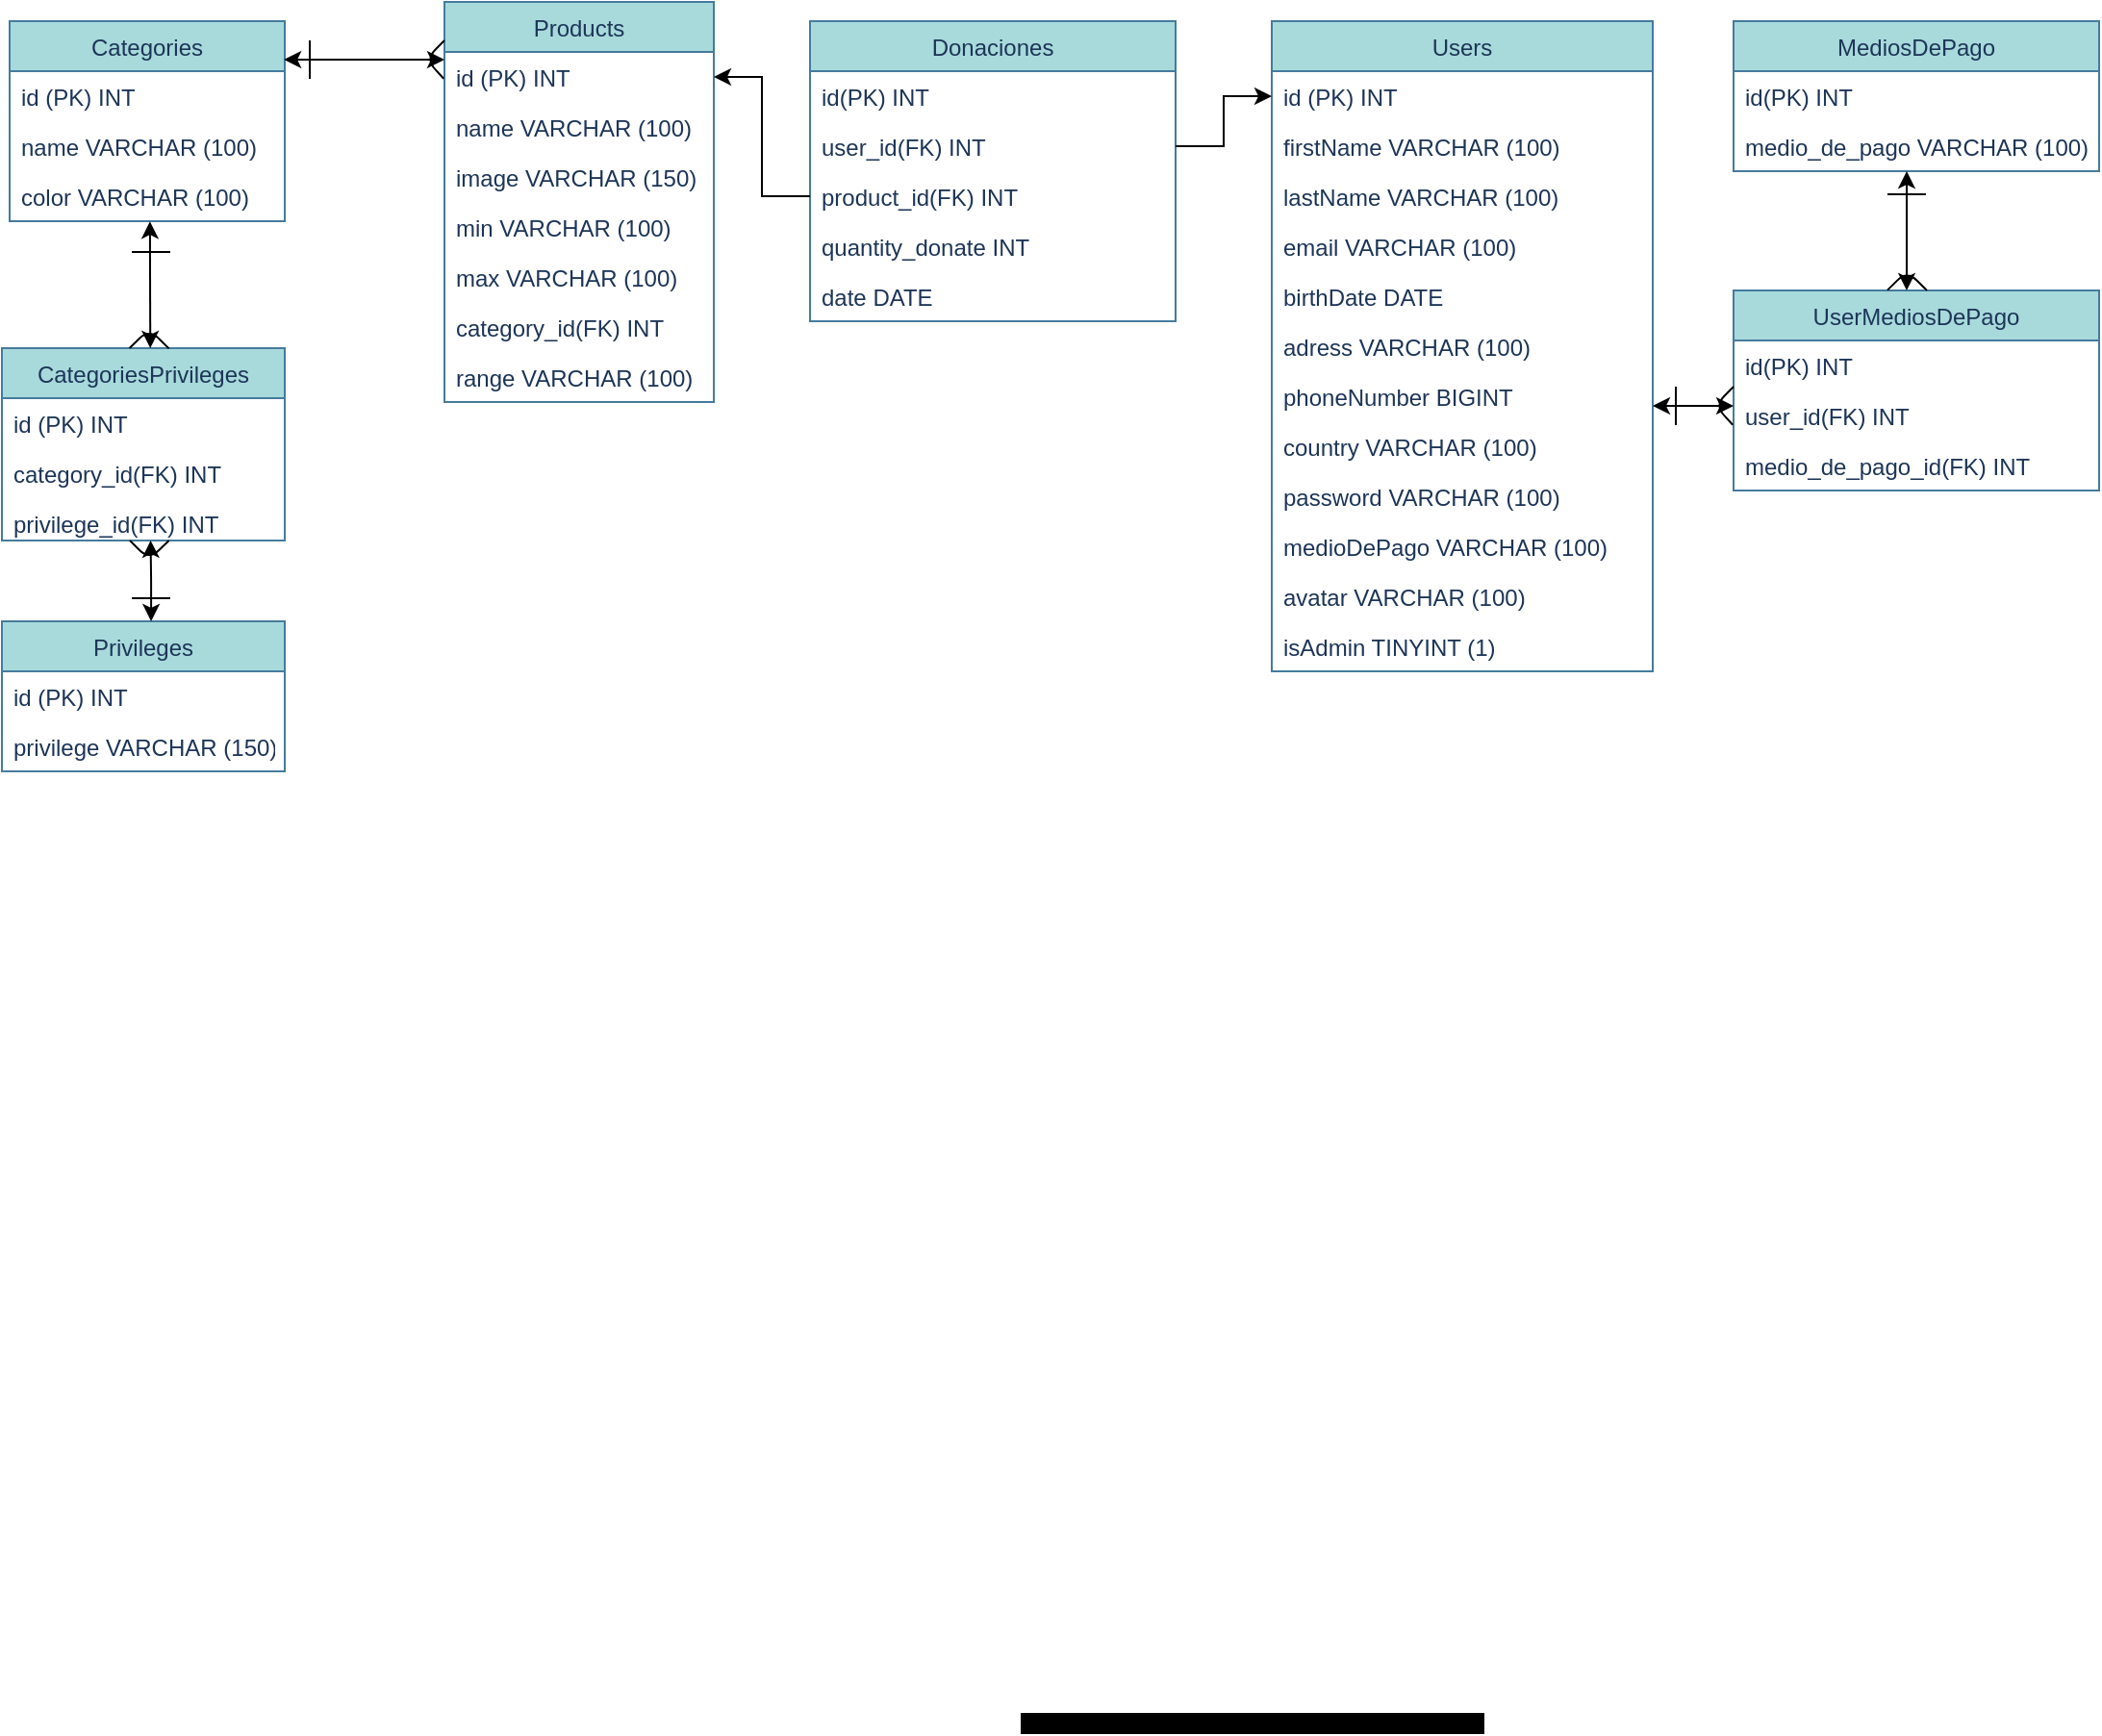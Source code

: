 <mxfile>
    <diagram id="dfMMm38E5qG-qeg2q2bQ" name="Page-1">
        <mxGraphModel dx="1908" dy="1436" grid="1" gridSize="10" guides="1" tooltips="1" connect="1" arrows="1" fold="1" page="1" pageScale="1" pageWidth="827" pageHeight="1169" background="#ffffff" math="0" shadow="0">
            <root>
                <mxCell id="0"/>
                <mxCell id="1" parent="0"/>
                <mxCell id="6" value="Products" style="swimlane;fontStyle=0;childLayout=stackLayout;horizontal=1;startSize=26;horizontalStack=0;resizeParent=1;resizeParentMax=0;resizeLast=0;collapsible=1;marginBottom=0;fillColor=#A8DADC;strokeColor=#457B9D;fontColor=#1D3557;" parent="1" vertex="1">
                    <mxGeometry x="-430" y="-1050" width="140" height="208" as="geometry"/>
                </mxCell>
                <mxCell id="7" value="id (PK) INT" style="text;strokeColor=none;fillColor=none;align=left;verticalAlign=top;spacingLeft=4;spacingRight=4;overflow=hidden;rotatable=0;points=[[0,0.5],[1,0.5]];portConstraint=eastwest;fontColor=#1D3557;" parent="6" vertex="1">
                    <mxGeometry y="26" width="140" height="26" as="geometry"/>
                </mxCell>
                <mxCell id="8" value="name VARCHAR (100)" style="text;strokeColor=none;fillColor=none;align=left;verticalAlign=top;spacingLeft=4;spacingRight=4;overflow=hidden;rotatable=0;points=[[0,0.5],[1,0.5]];portConstraint=eastwest;fontColor=#1D3557;" parent="6" vertex="1">
                    <mxGeometry y="52" width="140" height="26" as="geometry"/>
                </mxCell>
                <mxCell id="10" value="image VARCHAR (150)" style="text;strokeColor=none;fillColor=none;align=left;verticalAlign=top;spacingLeft=4;spacingRight=4;overflow=hidden;rotatable=0;points=[[0,0.5],[1,0.5]];portConstraint=eastwest;fontColor=#1D3557;" parent="6" vertex="1">
                    <mxGeometry y="78" width="140" height="26" as="geometry"/>
                </mxCell>
                <mxCell id="11" value="min VARCHAR (100)" style="text;strokeColor=none;fillColor=none;align=left;verticalAlign=top;spacingLeft=4;spacingRight=4;overflow=hidden;rotatable=0;points=[[0,0.5],[1,0.5]];portConstraint=eastwest;fontColor=#1D3557;" parent="6" vertex="1">
                    <mxGeometry y="104" width="140" height="26" as="geometry"/>
                </mxCell>
                <mxCell id="12" value="max VARCHAR (100)" style="text;strokeColor=none;fillColor=none;align=left;verticalAlign=top;spacingLeft=4;spacingRight=4;overflow=hidden;rotatable=0;points=[[0,0.5],[1,0.5]];portConstraint=eastwest;fontColor=#1D3557;" parent="6" vertex="1">
                    <mxGeometry y="130" width="140" height="26" as="geometry"/>
                </mxCell>
                <mxCell id="13" value="category_id(FK) INT" style="text;strokeColor=none;fillColor=none;align=left;verticalAlign=top;spacingLeft=4;spacingRight=4;overflow=hidden;rotatable=0;points=[[0,0.5],[1,0.5]];portConstraint=eastwest;fontColor=#1D3557;" parent="6" vertex="1">
                    <mxGeometry y="156" width="140" height="26" as="geometry"/>
                </mxCell>
                <mxCell id="14" value="range VARCHAR (100)" style="text;strokeColor=none;fillColor=none;align=left;verticalAlign=top;spacingLeft=4;spacingRight=4;overflow=hidden;rotatable=0;points=[[0,0.5],[1,0.5]];portConstraint=eastwest;fontColor=#1D3557;" parent="6" vertex="1">
                    <mxGeometry y="182" width="140" height="26" as="geometry"/>
                </mxCell>
                <mxCell id="15" value="Privileges" style="swimlane;fontStyle=0;childLayout=stackLayout;horizontal=1;startSize=26;horizontalStack=0;resizeParent=1;resizeParentMax=0;resizeLast=0;collapsible=1;marginBottom=0;fillColor=#A8DADC;strokeColor=#457B9D;fontColor=#1D3557;" parent="1" vertex="1">
                    <mxGeometry x="-660" y="-728" width="147" height="78" as="geometry"/>
                </mxCell>
                <mxCell id="16" value="id (PK) INT" style="text;strokeColor=none;fillColor=none;align=left;verticalAlign=top;spacingLeft=4;spacingRight=4;overflow=hidden;rotatable=0;points=[[0,0.5],[1,0.5]];portConstraint=eastwest;fontColor=#1D3557;" parent="15" vertex="1">
                    <mxGeometry y="26" width="147" height="26" as="geometry"/>
                </mxCell>
                <mxCell id="17" value="privilege VARCHAR (150)" style="text;strokeColor=none;fillColor=none;align=left;verticalAlign=top;spacingLeft=4;spacingRight=4;overflow=hidden;rotatable=0;points=[[0,0.5],[1,0.5]];portConstraint=eastwest;fontColor=#1D3557;" parent="15" vertex="1">
                    <mxGeometry y="52" width="147" height="26" as="geometry"/>
                </mxCell>
                <mxCell id="19" value="Categories" style="swimlane;fontStyle=0;childLayout=stackLayout;horizontal=1;startSize=26;horizontalStack=0;resizeParent=1;resizeParentMax=0;resizeLast=0;collapsible=1;marginBottom=0;fillColor=#A8DADC;strokeColor=#457B9D;fontColor=#1D3557;swimlaneFillColor=none;" parent="1" vertex="1">
                    <mxGeometry x="-656" y="-1040" width="143" height="104" as="geometry"/>
                </mxCell>
                <mxCell id="20" value="id (PK) INT" style="text;strokeColor=none;fillColor=none;align=left;verticalAlign=top;spacingLeft=4;spacingRight=4;overflow=hidden;rotatable=0;points=[[0,0.5],[1,0.5]];portConstraint=eastwest;fontColor=#1D3557;" parent="19" vertex="1">
                    <mxGeometry y="26" width="143" height="26" as="geometry"/>
                </mxCell>
                <mxCell id="21" value="name VARCHAR (100)" style="text;strokeColor=none;fillColor=none;align=left;verticalAlign=top;spacingLeft=4;spacingRight=4;overflow=hidden;rotatable=0;points=[[0,0.5],[1,0.5]];portConstraint=eastwest;fontColor=#1D3557;" parent="19" vertex="1">
                    <mxGeometry y="52" width="143" height="26" as="geometry"/>
                </mxCell>
                <mxCell id="22" value="color VARCHAR (100)" style="text;strokeColor=none;fillColor=none;align=left;verticalAlign=top;spacingLeft=4;spacingRight=4;overflow=hidden;rotatable=0;points=[[0,0.5],[1,0.5]];portConstraint=eastwest;fontColor=#1D3557;" parent="19" vertex="1">
                    <mxGeometry y="78" width="143" height="26" as="geometry"/>
                </mxCell>
                <mxCell id="53" value="Users" style="swimlane;fontStyle=0;childLayout=stackLayout;horizontal=1;startSize=26;horizontalStack=0;resizeParent=1;resizeParentMax=0;resizeLast=0;collapsible=1;marginBottom=0;fillColor=#A8DADC;strokeColor=#457B9D;fontColor=#1D3557;" parent="1" vertex="1">
                    <mxGeometry y="-1040" width="198" height="338" as="geometry"/>
                </mxCell>
                <mxCell id="54" value="id (PK) INT" style="text;strokeColor=none;fillColor=none;align=left;verticalAlign=top;spacingLeft=4;spacingRight=4;overflow=hidden;rotatable=0;points=[[0,0.5],[1,0.5]];portConstraint=eastwest;fontColor=#1D3557;" parent="53" vertex="1">
                    <mxGeometry y="26" width="198" height="26" as="geometry"/>
                </mxCell>
                <mxCell id="55" value="firstName VARCHAR (100)" style="text;strokeColor=none;fillColor=none;align=left;verticalAlign=top;spacingLeft=4;spacingRight=4;overflow=hidden;rotatable=0;points=[[0,0.5],[1,0.5]];portConstraint=eastwest;fontColor=#1D3557;" parent="53" vertex="1">
                    <mxGeometry y="52" width="198" height="26" as="geometry"/>
                </mxCell>
                <mxCell id="56" value="lastName VARCHAR (100)" style="text;strokeColor=none;fillColor=none;align=left;verticalAlign=top;spacingLeft=4;spacingRight=4;overflow=hidden;rotatable=0;points=[[0,0.5],[1,0.5]];portConstraint=eastwest;fontColor=#1D3557;" parent="53" vertex="1">
                    <mxGeometry y="78" width="198" height="26" as="geometry"/>
                </mxCell>
                <mxCell id="57" value="email VARCHAR (100)" style="text;strokeColor=none;fillColor=none;align=left;verticalAlign=top;spacingLeft=4;spacingRight=4;overflow=hidden;rotatable=0;points=[[0,0.5],[1,0.5]];portConstraint=eastwest;fontColor=#1D3557;" parent="53" vertex="1">
                    <mxGeometry y="104" width="198" height="26" as="geometry"/>
                </mxCell>
                <mxCell id="58" value="birthDate DATE" style="text;strokeColor=none;fillColor=none;align=left;verticalAlign=top;spacingLeft=4;spacingRight=4;overflow=hidden;rotatable=0;points=[[0,0.5],[1,0.5]];portConstraint=eastwest;fontColor=#1D3557;" parent="53" vertex="1">
                    <mxGeometry y="130" width="198" height="26" as="geometry"/>
                </mxCell>
                <mxCell id="59" value="adress VARCHAR (100)" style="text;strokeColor=none;fillColor=none;align=left;verticalAlign=top;spacingLeft=4;spacingRight=4;overflow=hidden;rotatable=0;points=[[0,0.5],[1,0.5]];portConstraint=eastwest;fontColor=#1D3557;" parent="53" vertex="1">
                    <mxGeometry y="156" width="198" height="26" as="geometry"/>
                </mxCell>
                <mxCell id="60" value="phoneNumber BIGINT" style="text;strokeColor=none;fillColor=none;align=left;verticalAlign=top;spacingLeft=4;spacingRight=4;overflow=hidden;rotatable=0;points=[[0,0.5],[1,0.5]];portConstraint=eastwest;fontColor=#1D3557;" parent="53" vertex="1">
                    <mxGeometry y="182" width="198" height="26" as="geometry"/>
                </mxCell>
                <mxCell id="61" value="country VARCHAR (100)" style="text;strokeColor=none;fillColor=none;align=left;verticalAlign=top;spacingLeft=4;spacingRight=4;overflow=hidden;rotatable=0;points=[[0,0.5],[1,0.5]];portConstraint=eastwest;fontColor=#1D3557;" parent="53" vertex="1">
                    <mxGeometry y="208" width="198" height="26" as="geometry"/>
                </mxCell>
                <mxCell id="62" value="password VARCHAR (100)" style="text;strokeColor=none;fillColor=none;align=left;verticalAlign=top;spacingLeft=4;spacingRight=4;overflow=hidden;rotatable=0;points=[[0,0.5],[1,0.5]];portConstraint=eastwest;fontColor=#1D3557;" parent="53" vertex="1">
                    <mxGeometry y="234" width="198" height="26" as="geometry"/>
                </mxCell>
                <mxCell id="75" value="medioDePago VARCHAR (100)" style="text;strokeColor=none;fillColor=none;align=left;verticalAlign=top;spacingLeft=4;spacingRight=4;overflow=hidden;rotatable=0;points=[[0,0.5],[1,0.5]];portConstraint=eastwest;fontColor=#1D3557;" parent="53" vertex="1">
                    <mxGeometry y="260" width="198" height="26" as="geometry"/>
                </mxCell>
                <mxCell id="76" value="avatar VARCHAR (100)" style="text;strokeColor=none;fillColor=none;align=left;verticalAlign=top;spacingLeft=4;spacingRight=4;overflow=hidden;rotatable=0;points=[[0,0.5],[1,0.5]];portConstraint=eastwest;fontColor=#1D3557;" parent="53" vertex="1">
                    <mxGeometry y="286" width="198" height="26" as="geometry"/>
                </mxCell>
                <mxCell id="773" value="isAdmin TINYINT (1)" style="text;strokeColor=none;fillColor=none;align=left;verticalAlign=top;spacingLeft=4;spacingRight=4;overflow=hidden;rotatable=0;points=[[0,0.5],[1,0.5]];portConstraint=eastwest;fontColor=#1D3557;" parent="53" vertex="1">
                    <mxGeometry y="312" width="198" height="26" as="geometry"/>
                </mxCell>
                <mxCell id="84" value="Donaciones" style="swimlane;fontStyle=0;childLayout=stackLayout;horizontal=1;startSize=26;horizontalStack=0;resizeParent=1;resizeParentMax=0;resizeLast=0;collapsible=1;marginBottom=0;fillColor=#A8DADC;strokeColor=#457B9D;fontColor=#1D3557;" parent="1" vertex="1">
                    <mxGeometry x="-240" y="-1040" width="190" height="156" as="geometry"/>
                </mxCell>
                <mxCell id="85" value="id(PK) INT" style="text;strokeColor=none;fillColor=none;align=left;verticalAlign=top;spacingLeft=4;spacingRight=4;overflow=hidden;rotatable=0;points=[[0,0.5],[1,0.5]];portConstraint=eastwest;fontColor=#1D3557;" parent="84" vertex="1">
                    <mxGeometry y="26" width="190" height="26" as="geometry"/>
                </mxCell>
                <mxCell id="86" value="user_id(FK) INT" style="text;strokeColor=none;fillColor=none;align=left;verticalAlign=top;spacingLeft=4;spacingRight=4;overflow=hidden;rotatable=0;points=[[0,0.5],[1,0.5]];portConstraint=eastwest;fontColor=#1D3557;" parent="84" vertex="1">
                    <mxGeometry y="52" width="190" height="26" as="geometry"/>
                </mxCell>
                <mxCell id="762" value="product_id(FK) INT" style="text;strokeColor=none;fillColor=none;align=left;verticalAlign=top;spacingLeft=4;spacingRight=4;overflow=hidden;rotatable=0;points=[[0,0.5],[1,0.5]];portConstraint=eastwest;fontColor=#1D3557;" parent="84" vertex="1">
                    <mxGeometry y="78" width="190" height="26" as="geometry"/>
                </mxCell>
                <mxCell id="763" value="quantity_donate INT" style="text;strokeColor=none;fillColor=none;align=left;verticalAlign=top;spacingLeft=4;spacingRight=4;overflow=hidden;rotatable=0;points=[[0,0.5],[1,0.5]];portConstraint=eastwest;fontColor=#1D3557;" parent="84" vertex="1">
                    <mxGeometry y="104" width="190" height="26" as="geometry"/>
                </mxCell>
                <mxCell id="764" value="date DATE" style="text;strokeColor=none;fillColor=none;align=left;verticalAlign=top;spacingLeft=4;spacingRight=4;overflow=hidden;rotatable=0;points=[[0,0.5],[1,0.5]];portConstraint=eastwest;fontColor=#1D3557;" parent="84" vertex="1">
                    <mxGeometry y="130" width="190" height="26" as="geometry"/>
                </mxCell>
                <mxCell id="94" value="" style="endArrow=none;html=1;fontColor=#FFFFFF;strokeColor=#000000;" parent="1" edge="1">
                    <mxGeometry width="50" height="50" relative="1" as="geometry">
                        <mxPoint x="-592.5" y="-740" as="sourcePoint"/>
                        <mxPoint x="-572.5" y="-740" as="targetPoint"/>
                    </mxGeometry>
                </mxCell>
                <mxCell id="103" value="CategoriesPrivileges" style="swimlane;fontStyle=0;childLayout=stackLayout;horizontal=1;startSize=26;horizontalStack=0;resizeParent=1;resizeParentMax=0;resizeLast=0;collapsible=1;marginBottom=0;fillColor=#A8DADC;strokeColor=#457B9D;fontColor=#1D3557;" parent="1" vertex="1">
                    <mxGeometry x="-660" y="-870" width="147" height="100" as="geometry"/>
                </mxCell>
                <mxCell id="104" value="id (PK) INT" style="text;strokeColor=none;fillColor=none;align=left;verticalAlign=top;spacingLeft=4;spacingRight=4;overflow=hidden;rotatable=0;points=[[0,0.5],[1,0.5]];portConstraint=eastwest;fontColor=#1D3557;" parent="103" vertex="1">
                    <mxGeometry y="26" width="147" height="26" as="geometry"/>
                </mxCell>
                <mxCell id="105" value="category_id(FK) INT" style="text;strokeColor=none;fillColor=none;align=left;verticalAlign=top;spacingLeft=4;spacingRight=4;overflow=hidden;rotatable=0;points=[[0,0.5],[1,0.5]];portConstraint=eastwest;fontColor=#1D3557;" parent="103" vertex="1">
                    <mxGeometry y="52" width="147" height="26" as="geometry"/>
                </mxCell>
                <mxCell id="106" value="privilege_id(FK) INT" style="text;strokeColor=none;fillColor=none;align=left;verticalAlign=top;spacingLeft=4;spacingRight=4;overflow=hidden;rotatable=0;points=[[0,0.5],[1,0.5]];portConstraint=eastwest;fontColor=#1D3557;" parent="103" vertex="1">
                    <mxGeometry y="78" width="147" height="22" as="geometry"/>
                </mxCell>
                <mxCell id="109" value="" style="endArrow=none;html=1;fontColor=#FFFFFF;strokeColor=#000000;" parent="1" edge="1">
                    <mxGeometry width="50" height="50" relative="1" as="geometry">
                        <mxPoint x="-592.5" y="-920" as="sourcePoint"/>
                        <mxPoint x="-572.5" y="-920" as="targetPoint"/>
                    </mxGeometry>
                </mxCell>
                <mxCell id="112" value="" style="endArrow=none;html=1;fontColor=#FFFFFF;strokeColor=#000000;" parent="1" edge="1">
                    <mxGeometry width="50" height="50" relative="1" as="geometry">
                        <mxPoint x="-500" y="-1010" as="sourcePoint"/>
                        <mxPoint x="-500" y="-1030" as="targetPoint"/>
                    </mxGeometry>
                </mxCell>
                <mxCell id="120" value="" style="endArrow=none;html=1;fontColor=#FFFFFF;entryX=0.577;entryY=0.999;entryDx=0;entryDy=0;entryPerimeter=0;strokeColor=#000000;" parent="1" edge="1">
                    <mxGeometry width="50" height="50" relative="1" as="geometry">
                        <mxPoint x="-593.5" y="-770" as="sourcePoint"/>
                        <mxPoint x="-573.181" y="-770.022" as="targetPoint"/>
                        <Array as="points">
                            <mxPoint x="-583.5" y="-760"/>
                        </Array>
                    </mxGeometry>
                </mxCell>
                <mxCell id="573" value="" style="shape=table;startSize=0;container=1;collapsible=0;childLayout=tableLayout;" parent="1" vertex="1">
                    <mxGeometry x="-130" y="-160" width="240" height="10" as="geometry"/>
                </mxCell>
                <mxCell id="574" value="" style="shape=partialRectangle;collapsible=0;dropTarget=0;pointerEvents=0;fillColor=none;top=0;left=0;bottom=0;right=0;points=[[0,0.5],[1,0.5]];portConstraint=eastwest;" parent="573" vertex="1">
                    <mxGeometry width="240" height="1" as="geometry"/>
                </mxCell>
                <mxCell id="575" value="" style="shape=partialRectangle;html=1;whiteSpace=wrap;connectable=0;overflow=hidden;fillColor=none;top=0;left=0;bottom=0;right=0;" parent="574" vertex="1">
                    <mxGeometry width="19" height="1" as="geometry"/>
                </mxCell>
                <mxCell id="576" value="" style="shape=partialRectangle;html=1;whiteSpace=wrap;connectable=0;overflow=hidden;fillColor=none;top=0;left=0;bottom=0;right=0;" parent="574" vertex="1">
                    <mxGeometry x="19" width="19" height="1" as="geometry"/>
                </mxCell>
                <mxCell id="577" value="" style="shape=partialRectangle;html=1;whiteSpace=wrap;connectable=0;overflow=hidden;fillColor=none;top=0;left=0;bottom=0;right=0;" parent="574" vertex="1">
                    <mxGeometry x="38" width="24" height="1" as="geometry"/>
                </mxCell>
                <mxCell id="578" value="" style="shape=partialRectangle;html=1;whiteSpace=wrap;connectable=0;overflow=hidden;fillColor=none;top=0;left=0;bottom=0;right=0;" parent="574" vertex="1">
                    <mxGeometry x="62" width="20" height="1" as="geometry"/>
                </mxCell>
                <mxCell id="579" value="" style="shape=partialRectangle;html=1;whiteSpace=wrap;connectable=0;overflow=hidden;fillColor=none;top=0;left=0;bottom=0;right=0;" parent="574" vertex="1">
                    <mxGeometry x="82" width="19" height="1" as="geometry"/>
                </mxCell>
                <mxCell id="580" value="" style="shape=partialRectangle;html=1;whiteSpace=wrap;connectable=0;overflow=hidden;fillColor=none;top=0;left=0;bottom=0;right=0;" parent="574" vertex="1">
                    <mxGeometry x="101" width="19" height="1" as="geometry"/>
                </mxCell>
                <mxCell id="581" value="" style="shape=partialRectangle;html=1;whiteSpace=wrap;connectable=0;overflow=hidden;fillColor=none;top=0;left=0;bottom=0;right=0;" parent="574" vertex="1">
                    <mxGeometry x="120" width="19" height="1" as="geometry"/>
                </mxCell>
                <mxCell id="582" value="" style="shape=partialRectangle;html=1;whiteSpace=wrap;connectable=0;overflow=hidden;fillColor=none;top=0;left=0;bottom=0;right=0;" parent="574" vertex="1">
                    <mxGeometry x="139" width="19" height="1" as="geometry"/>
                </mxCell>
                <mxCell id="583" value="" style="shape=partialRectangle;html=1;whiteSpace=wrap;connectable=0;overflow=hidden;fillColor=none;top=0;left=0;bottom=0;right=0;" parent="574" vertex="1">
                    <mxGeometry x="158" width="20" height="1" as="geometry"/>
                </mxCell>
                <mxCell id="584" value="" style="shape=partialRectangle;html=1;whiteSpace=wrap;connectable=0;overflow=hidden;fillColor=none;top=0;left=0;bottom=0;right=0;" parent="574" vertex="1">
                    <mxGeometry x="178" width="19" height="1" as="geometry"/>
                </mxCell>
                <mxCell id="585" value="" style="shape=partialRectangle;html=1;whiteSpace=wrap;connectable=0;overflow=hidden;fillColor=none;top=0;left=0;bottom=0;right=0;" parent="574" vertex="1">
                    <mxGeometry x="197" width="24" height="1" as="geometry"/>
                </mxCell>
                <mxCell id="586" value="" style="shape=partialRectangle;html=1;whiteSpace=wrap;connectable=0;overflow=hidden;fillColor=none;top=0;left=0;bottom=0;right=0;" parent="574" vertex="1">
                    <mxGeometry x="221" width="19" height="1" as="geometry"/>
                </mxCell>
                <mxCell id="587" value="" style="shape=partialRectangle;collapsible=0;dropTarget=0;pointerEvents=0;fillColor=none;top=0;left=0;bottom=0;right=0;points=[[0,0.5],[1,0.5]];portConstraint=eastwest;" parent="573" vertex="1">
                    <mxGeometry y="1" width="240" height="1" as="geometry"/>
                </mxCell>
                <mxCell id="588" value="" style="shape=partialRectangle;html=1;whiteSpace=wrap;connectable=0;overflow=hidden;fillColor=none;top=0;left=0;bottom=0;right=0;" parent="587" vertex="1">
                    <mxGeometry width="19" height="1" as="geometry"/>
                </mxCell>
                <mxCell id="589" value="" style="shape=partialRectangle;html=1;whiteSpace=wrap;connectable=0;overflow=hidden;fillColor=none;top=0;left=0;bottom=0;right=0;" parent="587" vertex="1">
                    <mxGeometry x="19" width="19" height="1" as="geometry"/>
                </mxCell>
                <mxCell id="590" value="" style="shape=partialRectangle;html=1;whiteSpace=wrap;connectable=0;overflow=hidden;fillColor=none;top=0;left=0;bottom=0;right=0;" parent="587" vertex="1">
                    <mxGeometry x="38" width="24" height="1" as="geometry"/>
                </mxCell>
                <mxCell id="591" value="" style="shape=partialRectangle;html=1;whiteSpace=wrap;connectable=0;overflow=hidden;fillColor=none;top=0;left=0;bottom=0;right=0;" parent="587" vertex="1">
                    <mxGeometry x="62" width="20" height="1" as="geometry"/>
                </mxCell>
                <mxCell id="592" value="" style="shape=partialRectangle;html=1;whiteSpace=wrap;connectable=0;overflow=hidden;fillColor=none;top=0;left=0;bottom=0;right=0;" parent="587" vertex="1">
                    <mxGeometry x="82" width="19" height="1" as="geometry"/>
                </mxCell>
                <mxCell id="593" value="" style="shape=partialRectangle;html=1;whiteSpace=wrap;connectable=0;overflow=hidden;fillColor=none;top=0;left=0;bottom=0;right=0;" parent="587" vertex="1">
                    <mxGeometry x="101" width="19" height="1" as="geometry"/>
                </mxCell>
                <mxCell id="594" value="" style="shape=partialRectangle;html=1;whiteSpace=wrap;connectable=0;overflow=hidden;fillColor=none;top=0;left=0;bottom=0;right=0;" parent="587" vertex="1">
                    <mxGeometry x="120" width="19" height="1" as="geometry"/>
                </mxCell>
                <mxCell id="595" value="" style="shape=partialRectangle;html=1;whiteSpace=wrap;connectable=0;overflow=hidden;fillColor=none;top=0;left=0;bottom=0;right=0;" parent="587" vertex="1">
                    <mxGeometry x="139" width="19" height="1" as="geometry"/>
                </mxCell>
                <mxCell id="596" value="" style="shape=partialRectangle;html=1;whiteSpace=wrap;connectable=0;overflow=hidden;fillColor=none;top=0;left=0;bottom=0;right=0;" parent="587" vertex="1">
                    <mxGeometry x="158" width="20" height="1" as="geometry"/>
                </mxCell>
                <mxCell id="597" value="" style="shape=partialRectangle;html=1;whiteSpace=wrap;connectable=0;overflow=hidden;fillColor=none;top=0;left=0;bottom=0;right=0;" parent="587" vertex="1">
                    <mxGeometry x="178" width="19" height="1" as="geometry"/>
                </mxCell>
                <mxCell id="598" value="" style="shape=partialRectangle;html=1;whiteSpace=wrap;connectable=0;overflow=hidden;fillColor=none;top=0;left=0;bottom=0;right=0;" parent="587" vertex="1">
                    <mxGeometry x="197" width="24" height="1" as="geometry"/>
                </mxCell>
                <mxCell id="599" value="" style="shape=partialRectangle;html=1;whiteSpace=wrap;connectable=0;overflow=hidden;fillColor=none;top=0;left=0;bottom=0;right=0;" parent="587" vertex="1">
                    <mxGeometry x="221" width="19" height="1" as="geometry"/>
                </mxCell>
                <mxCell id="600" value="" style="shape=partialRectangle;collapsible=0;dropTarget=0;pointerEvents=0;fillColor=none;top=0;left=0;bottom=0;right=0;points=[[0,0.5],[1,0.5]];portConstraint=eastwest;" parent="573" vertex="1">
                    <mxGeometry y="2" width="240" height="1" as="geometry"/>
                </mxCell>
                <mxCell id="601" value="" style="shape=partialRectangle;html=1;whiteSpace=wrap;connectable=0;overflow=hidden;fillColor=none;top=0;left=0;bottom=0;right=0;" parent="600" vertex="1">
                    <mxGeometry width="19" height="1" as="geometry"/>
                </mxCell>
                <mxCell id="602" value="" style="shape=partialRectangle;html=1;whiteSpace=wrap;connectable=0;overflow=hidden;fillColor=none;top=0;left=0;bottom=0;right=0;" parent="600" vertex="1">
                    <mxGeometry x="19" width="19" height="1" as="geometry"/>
                </mxCell>
                <mxCell id="603" value="" style="shape=partialRectangle;html=1;whiteSpace=wrap;connectable=0;overflow=hidden;fillColor=none;top=0;left=0;bottom=0;right=0;" parent="600" vertex="1">
                    <mxGeometry x="38" width="24" height="1" as="geometry"/>
                </mxCell>
                <mxCell id="604" value="" style="shape=partialRectangle;html=1;whiteSpace=wrap;connectable=0;overflow=hidden;fillColor=none;top=0;left=0;bottom=0;right=0;" parent="600" vertex="1">
                    <mxGeometry x="62" width="20" height="1" as="geometry"/>
                </mxCell>
                <mxCell id="605" value="" style="shape=partialRectangle;html=1;whiteSpace=wrap;connectable=0;overflow=hidden;fillColor=none;top=0;left=0;bottom=0;right=0;" parent="600" vertex="1">
                    <mxGeometry x="82" width="19" height="1" as="geometry"/>
                </mxCell>
                <mxCell id="606" value="" style="shape=partialRectangle;html=1;whiteSpace=wrap;connectable=0;overflow=hidden;fillColor=none;top=0;left=0;bottom=0;right=0;" parent="600" vertex="1">
                    <mxGeometry x="101" width="19" height="1" as="geometry"/>
                </mxCell>
                <mxCell id="607" value="" style="shape=partialRectangle;html=1;whiteSpace=wrap;connectable=0;overflow=hidden;fillColor=none;top=0;left=0;bottom=0;right=0;" parent="600" vertex="1">
                    <mxGeometry x="120" width="19" height="1" as="geometry"/>
                </mxCell>
                <mxCell id="608" value="" style="shape=partialRectangle;html=1;whiteSpace=wrap;connectable=0;overflow=hidden;fillColor=none;top=0;left=0;bottom=0;right=0;" parent="600" vertex="1">
                    <mxGeometry x="139" width="19" height="1" as="geometry"/>
                </mxCell>
                <mxCell id="609" value="" style="shape=partialRectangle;html=1;whiteSpace=wrap;connectable=0;overflow=hidden;fillColor=none;top=0;left=0;bottom=0;right=0;" parent="600" vertex="1">
                    <mxGeometry x="158" width="20" height="1" as="geometry"/>
                </mxCell>
                <mxCell id="610" value="" style="shape=partialRectangle;html=1;whiteSpace=wrap;connectable=0;overflow=hidden;fillColor=none;top=0;left=0;bottom=0;right=0;" parent="600" vertex="1">
                    <mxGeometry x="178" width="19" height="1" as="geometry"/>
                </mxCell>
                <mxCell id="611" value="" style="shape=partialRectangle;html=1;whiteSpace=wrap;connectable=0;overflow=hidden;fillColor=none;top=0;left=0;bottom=0;right=0;" parent="600" vertex="1">
                    <mxGeometry x="197" width="24" height="1" as="geometry"/>
                </mxCell>
                <mxCell id="612" value="" style="shape=partialRectangle;html=1;whiteSpace=wrap;connectable=0;overflow=hidden;fillColor=none;top=0;left=0;bottom=0;right=0;" parent="600" vertex="1">
                    <mxGeometry x="221" width="19" height="1" as="geometry"/>
                </mxCell>
                <mxCell id="613" value="" style="shape=partialRectangle;collapsible=0;dropTarget=0;pointerEvents=0;fillColor=none;top=0;left=0;bottom=0;right=0;points=[[0,0.5],[1,0.5]];portConstraint=eastwest;" parent="573" vertex="1">
                    <mxGeometry y="3" width="240" as="geometry"/>
                </mxCell>
                <mxCell id="614" value="" style="shape=partialRectangle;html=1;whiteSpace=wrap;connectable=0;overflow=hidden;fillColor=none;top=0;left=0;bottom=0;right=0;" parent="613" vertex="1">
                    <mxGeometry width="19" as="geometry"/>
                </mxCell>
                <mxCell id="615" value="" style="shape=partialRectangle;html=1;whiteSpace=wrap;connectable=0;overflow=hidden;fillColor=none;top=0;left=0;bottom=0;right=0;" parent="613" vertex="1">
                    <mxGeometry x="19" width="19" as="geometry"/>
                </mxCell>
                <mxCell id="616" value="" style="shape=partialRectangle;html=1;whiteSpace=wrap;connectable=0;overflow=hidden;fillColor=none;top=0;left=0;bottom=0;right=0;" parent="613" vertex="1">
                    <mxGeometry x="38" width="24" as="geometry"/>
                </mxCell>
                <mxCell id="617" value="" style="shape=partialRectangle;html=1;whiteSpace=wrap;connectable=0;overflow=hidden;fillColor=none;top=0;left=0;bottom=0;right=0;" parent="613" vertex="1">
                    <mxGeometry x="62" width="20" as="geometry"/>
                </mxCell>
                <mxCell id="618" value="" style="shape=partialRectangle;html=1;whiteSpace=wrap;connectable=0;overflow=hidden;fillColor=none;top=0;left=0;bottom=0;right=0;" parent="613" vertex="1">
                    <mxGeometry x="82" width="19" as="geometry"/>
                </mxCell>
                <mxCell id="619" value="" style="shape=partialRectangle;html=1;whiteSpace=wrap;connectable=0;overflow=hidden;fillColor=none;top=0;left=0;bottom=0;right=0;" parent="613" vertex="1">
                    <mxGeometry x="101" width="19" as="geometry"/>
                </mxCell>
                <mxCell id="620" value="" style="shape=partialRectangle;html=1;whiteSpace=wrap;connectable=0;overflow=hidden;fillColor=none;top=0;left=0;bottom=0;right=0;" parent="613" vertex="1">
                    <mxGeometry x="120" width="19" as="geometry"/>
                </mxCell>
                <mxCell id="621" value="" style="shape=partialRectangle;html=1;whiteSpace=wrap;connectable=0;overflow=hidden;fillColor=none;top=0;left=0;bottom=0;right=0;" parent="613" vertex="1">
                    <mxGeometry x="139" width="19" as="geometry"/>
                </mxCell>
                <mxCell id="622" value="" style="shape=partialRectangle;html=1;whiteSpace=wrap;connectable=0;overflow=hidden;fillColor=none;top=0;left=0;bottom=0;right=0;" parent="613" vertex="1">
                    <mxGeometry x="158" width="20" as="geometry"/>
                </mxCell>
                <mxCell id="623" value="" style="shape=partialRectangle;html=1;whiteSpace=wrap;connectable=0;overflow=hidden;fillColor=none;top=0;left=0;bottom=0;right=0;" parent="613" vertex="1">
                    <mxGeometry x="178" width="19" as="geometry"/>
                </mxCell>
                <mxCell id="624" value="" style="shape=partialRectangle;html=1;whiteSpace=wrap;connectable=0;overflow=hidden;fillColor=none;top=0;left=0;bottom=0;right=0;" parent="613" vertex="1">
                    <mxGeometry x="197" width="24" as="geometry"/>
                </mxCell>
                <mxCell id="625" value="" style="shape=partialRectangle;html=1;whiteSpace=wrap;connectable=0;overflow=hidden;fillColor=none;top=0;left=0;bottom=0;right=0;" parent="613" vertex="1">
                    <mxGeometry x="221" width="19" as="geometry"/>
                </mxCell>
                <mxCell id="626" value="" style="shape=partialRectangle;collapsible=0;dropTarget=0;pointerEvents=0;fillColor=none;top=0;left=0;bottom=0;right=0;points=[[0,0.5],[1,0.5]];portConstraint=eastwest;" parent="573" vertex="1">
                    <mxGeometry y="3" width="240" height="1" as="geometry"/>
                </mxCell>
                <mxCell id="627" value="" style="shape=partialRectangle;html=1;whiteSpace=wrap;connectable=0;overflow=hidden;fillColor=none;top=0;left=0;bottom=0;right=0;" parent="626" vertex="1">
                    <mxGeometry width="19" height="1" as="geometry"/>
                </mxCell>
                <mxCell id="628" value="" style="shape=partialRectangle;html=1;whiteSpace=wrap;connectable=0;overflow=hidden;fillColor=none;top=0;left=0;bottom=0;right=0;" parent="626" vertex="1">
                    <mxGeometry x="19" width="19" height="1" as="geometry"/>
                </mxCell>
                <mxCell id="629" value="" style="shape=partialRectangle;html=1;whiteSpace=wrap;connectable=0;overflow=hidden;fillColor=none;top=0;left=0;bottom=0;right=0;" parent="626" vertex="1">
                    <mxGeometry x="38" width="24" height="1" as="geometry"/>
                </mxCell>
                <mxCell id="630" value="" style="shape=partialRectangle;html=1;whiteSpace=wrap;connectable=0;overflow=hidden;fillColor=none;top=0;left=0;bottom=0;right=0;" parent="626" vertex="1">
                    <mxGeometry x="62" width="20" height="1" as="geometry"/>
                </mxCell>
                <mxCell id="631" value="" style="shape=partialRectangle;html=1;whiteSpace=wrap;connectable=0;overflow=hidden;fillColor=none;top=0;left=0;bottom=0;right=0;" parent="626" vertex="1">
                    <mxGeometry x="82" width="19" height="1" as="geometry"/>
                </mxCell>
                <mxCell id="632" value="" style="shape=partialRectangle;html=1;whiteSpace=wrap;connectable=0;overflow=hidden;fillColor=none;top=0;left=0;bottom=0;right=0;" parent="626" vertex="1">
                    <mxGeometry x="101" width="19" height="1" as="geometry"/>
                </mxCell>
                <mxCell id="633" value="" style="shape=partialRectangle;html=1;whiteSpace=wrap;connectable=0;overflow=hidden;fillColor=none;top=0;left=0;bottom=0;right=0;" parent="626" vertex="1">
                    <mxGeometry x="120" width="19" height="1" as="geometry"/>
                </mxCell>
                <mxCell id="634" value="" style="shape=partialRectangle;html=1;whiteSpace=wrap;connectable=0;overflow=hidden;fillColor=none;top=0;left=0;bottom=0;right=0;" parent="626" vertex="1">
                    <mxGeometry x="139" width="19" height="1" as="geometry"/>
                </mxCell>
                <mxCell id="635" value="" style="shape=partialRectangle;html=1;whiteSpace=wrap;connectable=0;overflow=hidden;fillColor=none;top=0;left=0;bottom=0;right=0;" parent="626" vertex="1">
                    <mxGeometry x="158" width="20" height="1" as="geometry"/>
                </mxCell>
                <mxCell id="636" value="" style="shape=partialRectangle;html=1;whiteSpace=wrap;connectable=0;overflow=hidden;fillColor=none;top=0;left=0;bottom=0;right=0;" parent="626" vertex="1">
                    <mxGeometry x="178" width="19" height="1" as="geometry"/>
                </mxCell>
                <mxCell id="637" value="" style="shape=partialRectangle;html=1;whiteSpace=wrap;connectable=0;overflow=hidden;fillColor=none;top=0;left=0;bottom=0;right=0;" parent="626" vertex="1">
                    <mxGeometry x="197" width="24" height="1" as="geometry"/>
                </mxCell>
                <mxCell id="638" value="" style="shape=partialRectangle;html=1;whiteSpace=wrap;connectable=0;overflow=hidden;fillColor=none;top=0;left=0;bottom=0;right=0;" parent="626" vertex="1">
                    <mxGeometry x="221" width="19" height="1" as="geometry"/>
                </mxCell>
                <mxCell id="639" value="" style="shape=partialRectangle;collapsible=0;dropTarget=0;pointerEvents=0;fillColor=none;top=0;left=0;bottom=0;right=0;points=[[0,0.5],[1,0.5]];portConstraint=eastwest;" parent="573" vertex="1">
                    <mxGeometry y="4" width="240" height="1" as="geometry"/>
                </mxCell>
                <mxCell id="640" value="" style="shape=partialRectangle;html=1;whiteSpace=wrap;connectable=0;overflow=hidden;fillColor=none;top=0;left=0;bottom=0;right=0;" parent="639" vertex="1">
                    <mxGeometry width="19" height="1" as="geometry"/>
                </mxCell>
                <mxCell id="641" value="" style="shape=partialRectangle;html=1;whiteSpace=wrap;connectable=0;overflow=hidden;fillColor=none;top=0;left=0;bottom=0;right=0;" parent="639" vertex="1">
                    <mxGeometry x="19" width="19" height="1" as="geometry"/>
                </mxCell>
                <mxCell id="642" value="" style="shape=partialRectangle;html=1;whiteSpace=wrap;connectable=0;overflow=hidden;fillColor=none;top=0;left=0;bottom=0;right=0;" parent="639" vertex="1">
                    <mxGeometry x="38" width="24" height="1" as="geometry"/>
                </mxCell>
                <mxCell id="643" value="" style="shape=partialRectangle;html=1;whiteSpace=wrap;connectable=0;overflow=hidden;fillColor=none;top=0;left=0;bottom=0;right=0;" parent="639" vertex="1">
                    <mxGeometry x="62" width="20" height="1" as="geometry"/>
                </mxCell>
                <mxCell id="644" value="" style="shape=partialRectangle;html=1;whiteSpace=wrap;connectable=0;overflow=hidden;fillColor=none;top=0;left=0;bottom=0;right=0;" parent="639" vertex="1">
                    <mxGeometry x="82" width="19" height="1" as="geometry"/>
                </mxCell>
                <mxCell id="645" value="" style="shape=partialRectangle;html=1;whiteSpace=wrap;connectable=0;overflow=hidden;fillColor=none;top=0;left=0;bottom=0;right=0;" parent="639" vertex="1">
                    <mxGeometry x="101" width="19" height="1" as="geometry"/>
                </mxCell>
                <mxCell id="646" value="" style="shape=partialRectangle;html=1;whiteSpace=wrap;connectable=0;overflow=hidden;fillColor=none;top=0;left=0;bottom=0;right=0;" parent="639" vertex="1">
                    <mxGeometry x="120" width="19" height="1" as="geometry"/>
                </mxCell>
                <mxCell id="647" value="" style="shape=partialRectangle;html=1;whiteSpace=wrap;connectable=0;overflow=hidden;fillColor=none;top=0;left=0;bottom=0;right=0;" parent="639" vertex="1">
                    <mxGeometry x="139" width="19" height="1" as="geometry"/>
                </mxCell>
                <mxCell id="648" value="" style="shape=partialRectangle;html=1;whiteSpace=wrap;connectable=0;overflow=hidden;fillColor=none;top=0;left=0;bottom=0;right=0;" parent="639" vertex="1">
                    <mxGeometry x="158" width="20" height="1" as="geometry"/>
                </mxCell>
                <mxCell id="649" value="" style="shape=partialRectangle;html=1;whiteSpace=wrap;connectable=0;overflow=hidden;fillColor=none;top=0;left=0;bottom=0;right=0;" parent="639" vertex="1">
                    <mxGeometry x="178" width="19" height="1" as="geometry"/>
                </mxCell>
                <mxCell id="650" value="" style="shape=partialRectangle;html=1;whiteSpace=wrap;connectable=0;overflow=hidden;fillColor=none;top=0;left=0;bottom=0;right=0;" parent="639" vertex="1">
                    <mxGeometry x="197" width="24" height="1" as="geometry"/>
                </mxCell>
                <mxCell id="651" value="" style="shape=partialRectangle;html=1;whiteSpace=wrap;connectable=0;overflow=hidden;fillColor=none;top=0;left=0;bottom=0;right=0;" parent="639" vertex="1">
                    <mxGeometry x="221" width="19" height="1" as="geometry"/>
                </mxCell>
                <mxCell id="652" value="" style="shape=partialRectangle;collapsible=0;dropTarget=0;pointerEvents=0;fillColor=none;top=0;left=0;bottom=0;right=0;points=[[0,0.5],[1,0.5]];portConstraint=eastwest;" parent="573" vertex="1">
                    <mxGeometry y="5" width="240" height="1" as="geometry"/>
                </mxCell>
                <mxCell id="653" value="" style="shape=partialRectangle;html=1;whiteSpace=wrap;connectable=0;overflow=hidden;fillColor=none;top=0;left=0;bottom=0;right=0;" parent="652" vertex="1">
                    <mxGeometry width="19" height="1" as="geometry"/>
                </mxCell>
                <mxCell id="654" value="" style="shape=partialRectangle;html=1;whiteSpace=wrap;connectable=0;overflow=hidden;fillColor=none;top=0;left=0;bottom=0;right=0;" parent="652" vertex="1">
                    <mxGeometry x="19" width="19" height="1" as="geometry"/>
                </mxCell>
                <mxCell id="655" value="" style="shape=partialRectangle;html=1;whiteSpace=wrap;connectable=0;overflow=hidden;fillColor=none;top=0;left=0;bottom=0;right=0;" parent="652" vertex="1">
                    <mxGeometry x="38" width="24" height="1" as="geometry"/>
                </mxCell>
                <mxCell id="656" value="" style="shape=partialRectangle;html=1;whiteSpace=wrap;connectable=0;overflow=hidden;fillColor=none;top=0;left=0;bottom=0;right=0;" parent="652" vertex="1">
                    <mxGeometry x="62" width="20" height="1" as="geometry"/>
                </mxCell>
                <mxCell id="657" value="" style="shape=partialRectangle;html=1;whiteSpace=wrap;connectable=0;overflow=hidden;fillColor=none;top=0;left=0;bottom=0;right=0;" parent="652" vertex="1">
                    <mxGeometry x="82" width="19" height="1" as="geometry"/>
                </mxCell>
                <mxCell id="658" value="" style="shape=partialRectangle;html=1;whiteSpace=wrap;connectable=0;overflow=hidden;fillColor=none;top=0;left=0;bottom=0;right=0;" parent="652" vertex="1">
                    <mxGeometry x="101" width="19" height="1" as="geometry"/>
                </mxCell>
                <mxCell id="659" value="" style="shape=partialRectangle;html=1;whiteSpace=wrap;connectable=0;overflow=hidden;fillColor=none;top=0;left=0;bottom=0;right=0;" parent="652" vertex="1">
                    <mxGeometry x="120" width="19" height="1" as="geometry"/>
                </mxCell>
                <mxCell id="660" value="" style="shape=partialRectangle;html=1;whiteSpace=wrap;connectable=0;overflow=hidden;fillColor=none;top=0;left=0;bottom=0;right=0;" parent="652" vertex="1">
                    <mxGeometry x="139" width="19" height="1" as="geometry"/>
                </mxCell>
                <mxCell id="661" value="" style="shape=partialRectangle;html=1;whiteSpace=wrap;connectable=0;overflow=hidden;fillColor=none;top=0;left=0;bottom=0;right=0;" parent="652" vertex="1">
                    <mxGeometry x="158" width="20" height="1" as="geometry"/>
                </mxCell>
                <mxCell id="662" value="" style="shape=partialRectangle;html=1;whiteSpace=wrap;connectable=0;overflow=hidden;fillColor=none;top=0;left=0;bottom=0;right=0;" parent="652" vertex="1">
                    <mxGeometry x="178" width="19" height="1" as="geometry"/>
                </mxCell>
                <mxCell id="663" value="" style="shape=partialRectangle;html=1;whiteSpace=wrap;connectable=0;overflow=hidden;fillColor=none;top=0;left=0;bottom=0;right=0;" parent="652" vertex="1">
                    <mxGeometry x="197" width="24" height="1" as="geometry"/>
                </mxCell>
                <mxCell id="664" value="" style="shape=partialRectangle;html=1;whiteSpace=wrap;connectable=0;overflow=hidden;fillColor=none;top=0;left=0;bottom=0;right=0;" parent="652" vertex="1">
                    <mxGeometry x="221" width="19" height="1" as="geometry"/>
                </mxCell>
                <mxCell id="665" value="" style="shape=partialRectangle;collapsible=0;dropTarget=0;pointerEvents=0;fillColor=none;top=0;left=0;bottom=0;right=0;points=[[0,0.5],[1,0.5]];portConstraint=eastwest;" parent="573" vertex="1">
                    <mxGeometry y="6" width="240" height="1" as="geometry"/>
                </mxCell>
                <mxCell id="666" value="" style="shape=partialRectangle;html=1;whiteSpace=wrap;connectable=0;overflow=hidden;fillColor=none;top=0;left=0;bottom=0;right=0;" parent="665" vertex="1">
                    <mxGeometry width="19" height="1" as="geometry"/>
                </mxCell>
                <mxCell id="667" value="" style="shape=partialRectangle;html=1;whiteSpace=wrap;connectable=0;overflow=hidden;fillColor=none;top=0;left=0;bottom=0;right=0;" parent="665" vertex="1">
                    <mxGeometry x="19" width="19" height="1" as="geometry"/>
                </mxCell>
                <mxCell id="668" value="" style="shape=partialRectangle;html=1;whiteSpace=wrap;connectable=0;overflow=hidden;fillColor=none;top=0;left=0;bottom=0;right=0;" parent="665" vertex="1">
                    <mxGeometry x="38" width="24" height="1" as="geometry"/>
                </mxCell>
                <mxCell id="669" value="" style="shape=partialRectangle;html=1;whiteSpace=wrap;connectable=0;overflow=hidden;fillColor=none;top=0;left=0;bottom=0;right=0;" parent="665" vertex="1">
                    <mxGeometry x="62" width="20" height="1" as="geometry"/>
                </mxCell>
                <mxCell id="670" value="" style="shape=partialRectangle;html=1;whiteSpace=wrap;connectable=0;overflow=hidden;fillColor=none;top=0;left=0;bottom=0;right=0;" parent="665" vertex="1">
                    <mxGeometry x="82" width="19" height="1" as="geometry"/>
                </mxCell>
                <mxCell id="671" value="" style="shape=partialRectangle;html=1;whiteSpace=wrap;connectable=0;overflow=hidden;fillColor=none;top=0;left=0;bottom=0;right=0;" parent="665" vertex="1">
                    <mxGeometry x="101" width="19" height="1" as="geometry"/>
                </mxCell>
                <mxCell id="672" value="" style="shape=partialRectangle;html=1;whiteSpace=wrap;connectable=0;overflow=hidden;fillColor=none;top=0;left=0;bottom=0;right=0;" parent="665" vertex="1">
                    <mxGeometry x="120" width="19" height="1" as="geometry"/>
                </mxCell>
                <mxCell id="673" value="" style="shape=partialRectangle;html=1;whiteSpace=wrap;connectable=0;overflow=hidden;fillColor=none;top=0;left=0;bottom=0;right=0;" parent="665" vertex="1">
                    <mxGeometry x="139" width="19" height="1" as="geometry"/>
                </mxCell>
                <mxCell id="674" value="" style="shape=partialRectangle;html=1;whiteSpace=wrap;connectable=0;overflow=hidden;fillColor=none;top=0;left=0;bottom=0;right=0;" parent="665" vertex="1">
                    <mxGeometry x="158" width="20" height="1" as="geometry"/>
                </mxCell>
                <mxCell id="675" value="" style="shape=partialRectangle;html=1;whiteSpace=wrap;connectable=0;overflow=hidden;fillColor=none;top=0;left=0;bottom=0;right=0;" parent="665" vertex="1">
                    <mxGeometry x="178" width="19" height="1" as="geometry"/>
                </mxCell>
                <mxCell id="676" value="" style="shape=partialRectangle;html=1;whiteSpace=wrap;connectable=0;overflow=hidden;fillColor=none;top=0;left=0;bottom=0;right=0;" parent="665" vertex="1">
                    <mxGeometry x="197" width="24" height="1" as="geometry"/>
                </mxCell>
                <mxCell id="677" value="" style="shape=partialRectangle;html=1;whiteSpace=wrap;connectable=0;overflow=hidden;fillColor=none;top=0;left=0;bottom=0;right=0;" parent="665" vertex="1">
                    <mxGeometry x="221" width="19" height="1" as="geometry"/>
                </mxCell>
                <mxCell id="678" value="" style="shape=partialRectangle;collapsible=0;dropTarget=0;pointerEvents=0;fillColor=none;top=0;left=0;bottom=0;right=0;points=[[0,0.5],[1,0.5]];portConstraint=eastwest;" parent="573" vertex="1">
                    <mxGeometry y="7" width="240" height="1" as="geometry"/>
                </mxCell>
                <mxCell id="679" value="" style="shape=partialRectangle;html=1;whiteSpace=wrap;connectable=0;overflow=hidden;fillColor=none;top=0;left=0;bottom=0;right=0;" parent="678" vertex="1">
                    <mxGeometry width="19" height="1" as="geometry"/>
                </mxCell>
                <mxCell id="680" value="" style="shape=partialRectangle;html=1;whiteSpace=wrap;connectable=0;overflow=hidden;fillColor=none;top=0;left=0;bottom=0;right=0;" parent="678" vertex="1">
                    <mxGeometry x="19" width="19" height="1" as="geometry"/>
                </mxCell>
                <mxCell id="681" value="" style="shape=partialRectangle;html=1;whiteSpace=wrap;connectable=0;overflow=hidden;fillColor=none;top=0;left=0;bottom=0;right=0;" parent="678" vertex="1">
                    <mxGeometry x="38" width="24" height="1" as="geometry"/>
                </mxCell>
                <mxCell id="682" value="" style="shape=partialRectangle;html=1;whiteSpace=wrap;connectable=0;overflow=hidden;fillColor=none;top=0;left=0;bottom=0;right=0;" parent="678" vertex="1">
                    <mxGeometry x="62" width="20" height="1" as="geometry"/>
                </mxCell>
                <mxCell id="683" value="" style="shape=partialRectangle;html=1;whiteSpace=wrap;connectable=0;overflow=hidden;fillColor=none;top=0;left=0;bottom=0;right=0;" parent="678" vertex="1">
                    <mxGeometry x="82" width="19" height="1" as="geometry"/>
                </mxCell>
                <mxCell id="684" value="" style="shape=partialRectangle;html=1;whiteSpace=wrap;connectable=0;overflow=hidden;fillColor=none;top=0;left=0;bottom=0;right=0;" parent="678" vertex="1">
                    <mxGeometry x="101" width="19" height="1" as="geometry"/>
                </mxCell>
                <mxCell id="685" value="" style="shape=partialRectangle;html=1;whiteSpace=wrap;connectable=0;overflow=hidden;fillColor=none;top=0;left=0;bottom=0;right=0;" parent="678" vertex="1">
                    <mxGeometry x="120" width="19" height="1" as="geometry"/>
                </mxCell>
                <mxCell id="686" value="" style="shape=partialRectangle;html=1;whiteSpace=wrap;connectable=0;overflow=hidden;fillColor=none;top=0;left=0;bottom=0;right=0;" parent="678" vertex="1">
                    <mxGeometry x="139" width="19" height="1" as="geometry"/>
                </mxCell>
                <mxCell id="687" value="" style="shape=partialRectangle;html=1;whiteSpace=wrap;connectable=0;overflow=hidden;fillColor=none;top=0;left=0;bottom=0;right=0;" parent="678" vertex="1">
                    <mxGeometry x="158" width="20" height="1" as="geometry"/>
                </mxCell>
                <mxCell id="688" value="" style="shape=partialRectangle;html=1;whiteSpace=wrap;connectable=0;overflow=hidden;fillColor=none;top=0;left=0;bottom=0;right=0;" parent="678" vertex="1">
                    <mxGeometry x="178" width="19" height="1" as="geometry"/>
                </mxCell>
                <mxCell id="689" value="" style="shape=partialRectangle;html=1;whiteSpace=wrap;connectable=0;overflow=hidden;fillColor=none;top=0;left=0;bottom=0;right=0;" parent="678" vertex="1">
                    <mxGeometry x="197" width="24" height="1" as="geometry"/>
                </mxCell>
                <mxCell id="690" value="" style="shape=partialRectangle;html=1;whiteSpace=wrap;connectable=0;overflow=hidden;fillColor=none;top=0;left=0;bottom=0;right=0;" parent="678" vertex="1">
                    <mxGeometry x="221" width="19" height="1" as="geometry"/>
                </mxCell>
                <mxCell id="691" value="" style="shape=partialRectangle;collapsible=0;dropTarget=0;pointerEvents=0;fillColor=none;top=0;left=0;bottom=0;right=0;points=[[0,0.5],[1,0.5]];portConstraint=eastwest;" parent="573" vertex="1">
                    <mxGeometry y="8" width="240" as="geometry"/>
                </mxCell>
                <mxCell id="692" value="" style="shape=partialRectangle;html=1;whiteSpace=wrap;connectable=0;overflow=hidden;fillColor=none;top=0;left=0;bottom=0;right=0;" parent="691" vertex="1">
                    <mxGeometry width="19" as="geometry"/>
                </mxCell>
                <mxCell id="693" value="" style="shape=partialRectangle;html=1;whiteSpace=wrap;connectable=0;overflow=hidden;fillColor=none;top=0;left=0;bottom=0;right=0;" parent="691" vertex="1">
                    <mxGeometry x="19" width="19" as="geometry"/>
                </mxCell>
                <mxCell id="694" value="" style="shape=partialRectangle;html=1;whiteSpace=wrap;connectable=0;overflow=hidden;fillColor=none;top=0;left=0;bottom=0;right=0;" parent="691" vertex="1">
                    <mxGeometry x="38" width="24" as="geometry"/>
                </mxCell>
                <mxCell id="695" value="" style="shape=partialRectangle;html=1;whiteSpace=wrap;connectable=0;overflow=hidden;fillColor=none;top=0;left=0;bottom=0;right=0;" parent="691" vertex="1">
                    <mxGeometry x="62" width="20" as="geometry"/>
                </mxCell>
                <mxCell id="696" value="" style="shape=partialRectangle;html=1;whiteSpace=wrap;connectable=0;overflow=hidden;fillColor=none;top=0;left=0;bottom=0;right=0;" parent="691" vertex="1">
                    <mxGeometry x="82" width="19" as="geometry"/>
                </mxCell>
                <mxCell id="697" value="" style="shape=partialRectangle;html=1;whiteSpace=wrap;connectable=0;overflow=hidden;fillColor=none;top=0;left=0;bottom=0;right=0;" parent="691" vertex="1">
                    <mxGeometry x="101" width="19" as="geometry"/>
                </mxCell>
                <mxCell id="698" value="" style="shape=partialRectangle;html=1;whiteSpace=wrap;connectable=0;overflow=hidden;fillColor=none;top=0;left=0;bottom=0;right=0;" parent="691" vertex="1">
                    <mxGeometry x="120" width="19" as="geometry"/>
                </mxCell>
                <mxCell id="699" value="" style="shape=partialRectangle;html=1;whiteSpace=wrap;connectable=0;overflow=hidden;fillColor=none;top=0;left=0;bottom=0;right=0;" parent="691" vertex="1">
                    <mxGeometry x="139" width="19" as="geometry"/>
                </mxCell>
                <mxCell id="700" value="" style="shape=partialRectangle;html=1;whiteSpace=wrap;connectable=0;overflow=hidden;fillColor=none;top=0;left=0;bottom=0;right=0;" parent="691" vertex="1">
                    <mxGeometry x="158" width="20" as="geometry"/>
                </mxCell>
                <mxCell id="701" value="" style="shape=partialRectangle;html=1;whiteSpace=wrap;connectable=0;overflow=hidden;fillColor=none;top=0;left=0;bottom=0;right=0;" parent="691" vertex="1">
                    <mxGeometry x="178" width="19" as="geometry"/>
                </mxCell>
                <mxCell id="702" value="" style="shape=partialRectangle;html=1;whiteSpace=wrap;connectable=0;overflow=hidden;fillColor=none;top=0;left=0;bottom=0;right=0;" parent="691" vertex="1">
                    <mxGeometry x="197" width="24" as="geometry"/>
                </mxCell>
                <mxCell id="703" value="" style="shape=partialRectangle;html=1;whiteSpace=wrap;connectable=0;overflow=hidden;fillColor=none;top=0;left=0;bottom=0;right=0;" parent="691" vertex="1">
                    <mxGeometry x="221" width="19" as="geometry"/>
                </mxCell>
                <mxCell id="704" value="" style="shape=partialRectangle;collapsible=0;dropTarget=0;pointerEvents=0;fillColor=none;top=0;left=0;bottom=0;right=0;points=[[0,0.5],[1,0.5]];portConstraint=eastwest;" parent="573" vertex="1">
                    <mxGeometry y="8" width="240" height="1" as="geometry"/>
                </mxCell>
                <mxCell id="705" value="" style="shape=partialRectangle;html=1;whiteSpace=wrap;connectable=0;overflow=hidden;fillColor=none;top=0;left=0;bottom=0;right=0;" parent="704" vertex="1">
                    <mxGeometry width="19" height="1" as="geometry"/>
                </mxCell>
                <mxCell id="706" value="" style="shape=partialRectangle;html=1;whiteSpace=wrap;connectable=0;overflow=hidden;fillColor=none;top=0;left=0;bottom=0;right=0;" parent="704" vertex="1">
                    <mxGeometry x="19" width="19" height="1" as="geometry"/>
                </mxCell>
                <mxCell id="707" value="" style="shape=partialRectangle;html=1;whiteSpace=wrap;connectable=0;overflow=hidden;fillColor=none;top=0;left=0;bottom=0;right=0;" parent="704" vertex="1">
                    <mxGeometry x="38" width="24" height="1" as="geometry"/>
                </mxCell>
                <mxCell id="708" value="" style="shape=partialRectangle;html=1;whiteSpace=wrap;connectable=0;overflow=hidden;fillColor=none;top=0;left=0;bottom=0;right=0;" parent="704" vertex="1">
                    <mxGeometry x="62" width="20" height="1" as="geometry"/>
                </mxCell>
                <mxCell id="709" value="" style="shape=partialRectangle;html=1;whiteSpace=wrap;connectable=0;overflow=hidden;fillColor=none;top=0;left=0;bottom=0;right=0;" parent="704" vertex="1">
                    <mxGeometry x="82" width="19" height="1" as="geometry"/>
                </mxCell>
                <mxCell id="710" value="" style="shape=partialRectangle;html=1;whiteSpace=wrap;connectable=0;overflow=hidden;fillColor=none;top=0;left=0;bottom=0;right=0;" parent="704" vertex="1">
                    <mxGeometry x="101" width="19" height="1" as="geometry"/>
                </mxCell>
                <mxCell id="711" value="" style="shape=partialRectangle;html=1;whiteSpace=wrap;connectable=0;overflow=hidden;fillColor=none;top=0;left=0;bottom=0;right=0;" parent="704" vertex="1">
                    <mxGeometry x="120" width="19" height="1" as="geometry"/>
                </mxCell>
                <mxCell id="712" value="" style="shape=partialRectangle;html=1;whiteSpace=wrap;connectable=0;overflow=hidden;fillColor=none;top=0;left=0;bottom=0;right=0;" parent="704" vertex="1">
                    <mxGeometry x="139" width="19" height="1" as="geometry"/>
                </mxCell>
                <mxCell id="713" value="" style="shape=partialRectangle;html=1;whiteSpace=wrap;connectable=0;overflow=hidden;fillColor=none;top=0;left=0;bottom=0;right=0;" parent="704" vertex="1">
                    <mxGeometry x="158" width="20" height="1" as="geometry"/>
                </mxCell>
                <mxCell id="714" value="" style="shape=partialRectangle;html=1;whiteSpace=wrap;connectable=0;overflow=hidden;fillColor=none;top=0;left=0;bottom=0;right=0;" parent="704" vertex="1">
                    <mxGeometry x="178" width="19" height="1" as="geometry"/>
                </mxCell>
                <mxCell id="715" value="" style="shape=partialRectangle;html=1;whiteSpace=wrap;connectable=0;overflow=hidden;fillColor=none;top=0;left=0;bottom=0;right=0;" parent="704" vertex="1">
                    <mxGeometry x="197" width="24" height="1" as="geometry"/>
                </mxCell>
                <mxCell id="716" value="" style="shape=partialRectangle;html=1;whiteSpace=wrap;connectable=0;overflow=hidden;fillColor=none;top=0;left=0;bottom=0;right=0;" parent="704" vertex="1">
                    <mxGeometry x="221" width="19" height="1" as="geometry"/>
                </mxCell>
                <mxCell id="717" value="" style="shape=partialRectangle;collapsible=0;dropTarget=0;pointerEvents=0;fillColor=none;top=0;left=0;bottom=0;right=0;points=[[0,0.5],[1,0.5]];portConstraint=eastwest;" parent="573" vertex="1">
                    <mxGeometry y="9" width="240" height="1" as="geometry"/>
                </mxCell>
                <mxCell id="718" value="" style="shape=partialRectangle;html=1;whiteSpace=wrap;connectable=0;overflow=hidden;fillColor=none;top=0;left=0;bottom=0;right=0;" parent="717" vertex="1">
                    <mxGeometry width="19" height="1" as="geometry"/>
                </mxCell>
                <mxCell id="719" value="" style="shape=partialRectangle;html=1;whiteSpace=wrap;connectable=0;overflow=hidden;fillColor=none;top=0;left=0;bottom=0;right=0;" parent="717" vertex="1">
                    <mxGeometry x="19" width="19" height="1" as="geometry"/>
                </mxCell>
                <mxCell id="720" value="" style="shape=partialRectangle;html=1;whiteSpace=wrap;connectable=0;overflow=hidden;fillColor=none;top=0;left=0;bottom=0;right=0;" parent="717" vertex="1">
                    <mxGeometry x="38" width="24" height="1" as="geometry"/>
                </mxCell>
                <mxCell id="721" value="" style="shape=partialRectangle;html=1;whiteSpace=wrap;connectable=0;overflow=hidden;fillColor=none;top=0;left=0;bottom=0;right=0;" parent="717" vertex="1">
                    <mxGeometry x="62" width="20" height="1" as="geometry"/>
                </mxCell>
                <mxCell id="722" value="" style="shape=partialRectangle;html=1;whiteSpace=wrap;connectable=0;overflow=hidden;fillColor=none;top=0;left=0;bottom=0;right=0;" parent="717" vertex="1">
                    <mxGeometry x="82" width="19" height="1" as="geometry"/>
                </mxCell>
                <mxCell id="723" value="" style="shape=partialRectangle;html=1;whiteSpace=wrap;connectable=0;overflow=hidden;fillColor=none;top=0;left=0;bottom=0;right=0;" parent="717" vertex="1">
                    <mxGeometry x="101" width="19" height="1" as="geometry"/>
                </mxCell>
                <mxCell id="724" value="" style="shape=partialRectangle;html=1;whiteSpace=wrap;connectable=0;overflow=hidden;fillColor=none;top=0;left=0;bottom=0;right=0;" parent="717" vertex="1">
                    <mxGeometry x="120" width="19" height="1" as="geometry"/>
                </mxCell>
                <mxCell id="725" value="" style="shape=partialRectangle;html=1;whiteSpace=wrap;connectable=0;overflow=hidden;fillColor=none;top=0;left=0;bottom=0;right=0;" parent="717" vertex="1">
                    <mxGeometry x="139" width="19" height="1" as="geometry"/>
                </mxCell>
                <mxCell id="726" value="" style="shape=partialRectangle;html=1;whiteSpace=wrap;connectable=0;overflow=hidden;fillColor=none;top=0;left=0;bottom=0;right=0;" parent="717" vertex="1">
                    <mxGeometry x="158" width="20" height="1" as="geometry"/>
                </mxCell>
                <mxCell id="727" value="" style="shape=partialRectangle;html=1;whiteSpace=wrap;connectable=0;overflow=hidden;fillColor=none;top=0;left=0;bottom=0;right=0;" parent="717" vertex="1">
                    <mxGeometry x="178" width="19" height="1" as="geometry"/>
                </mxCell>
                <mxCell id="728" value="" style="shape=partialRectangle;html=1;whiteSpace=wrap;connectable=0;overflow=hidden;fillColor=none;top=0;left=0;bottom=0;right=0;" parent="717" vertex="1">
                    <mxGeometry x="197" width="24" height="1" as="geometry"/>
                </mxCell>
                <mxCell id="729" value="" style="shape=partialRectangle;html=1;whiteSpace=wrap;connectable=0;overflow=hidden;fillColor=none;top=0;left=0;bottom=0;right=0;" parent="717" vertex="1">
                    <mxGeometry x="221" width="19" height="1" as="geometry"/>
                </mxCell>
                <mxCell id="738" value="" style="endArrow=none;html=1;fontColor=#FFFFFF;strokeColor=#000000;exitX=0.433;exitY=0;exitDx=0;exitDy=0;exitPerimeter=0;entryX=0.577;entryY=0.002;entryDx=0;entryDy=0;entryPerimeter=0;" parent="1" edge="1">
                    <mxGeometry width="50" height="50" relative="1" as="geometry">
                        <mxPoint x="-593.69" y="-870" as="sourcePoint"/>
                        <mxPoint x="-573.181" y="-869.8" as="targetPoint"/>
                        <Array as="points">
                            <mxPoint x="-583.5" y="-880"/>
                        </Array>
                    </mxGeometry>
                </mxCell>
                <mxCell id="765" style="edgeStyle=orthogonalEdgeStyle;rounded=0;orthogonalLoop=1;jettySize=auto;html=1;exitX=1;exitY=0.5;exitDx=0;exitDy=0;entryX=0;entryY=0.5;entryDx=0;entryDy=0;strokeColor=#000000;" parent="1" source="86" target="54" edge="1">
                    <mxGeometry relative="1" as="geometry"/>
                </mxCell>
                <mxCell id="766" style="edgeStyle=orthogonalEdgeStyle;rounded=0;orthogonalLoop=1;jettySize=auto;html=1;exitX=0;exitY=0.5;exitDx=0;exitDy=0;entryX=1;entryY=0.5;entryDx=0;entryDy=0;strokeColor=#000000;" parent="1" source="762" target="7" edge="1">
                    <mxGeometry relative="1" as="geometry"/>
                </mxCell>
                <mxCell id="770" value="" style="endArrow=classic;startArrow=classic;html=1;fillColor=#000000;entryX=0.512;entryY=0.998;entryDx=0;entryDy=0;strokeColor=#000000;entryPerimeter=0;" parent="1" edge="1">
                    <mxGeometry width="50" height="50" relative="1" as="geometry">
                        <mxPoint x="-582.45" y="-728" as="sourcePoint"/>
                        <mxPoint x="-582.736" y="-770.044" as="targetPoint"/>
                        <Array as="points">
                            <mxPoint x="-582.45" y="-740"/>
                            <mxPoint x="-582.45" y="-750"/>
                        </Array>
                    </mxGeometry>
                </mxCell>
                <mxCell id="771" value="" style="endArrow=classic;startArrow=classic;html=1;fillColor=#000000;strokeColor=#000000;entryX=0.51;entryY=1.004;entryDx=0;entryDy=0;entryPerimeter=0;exitX=0.511;exitY=0;exitDx=0;exitDy=0;exitPerimeter=0;" parent="1" target="22" edge="1">
                    <mxGeometry width="50" height="50" relative="1" as="geometry">
                        <mxPoint x="-582.883" y="-870" as="sourcePoint"/>
                        <mxPoint x="-583.06" y="-933.608" as="targetPoint"/>
                        <Array as="points"/>
                    </mxGeometry>
                </mxCell>
                <mxCell id="772" value="" style="endArrow=classic;startArrow=classic;html=1;fillColor=#000000;strokeColor=#000000;exitX=0.997;exitY=0.192;exitDx=0;exitDy=0;exitPerimeter=0;" parent="1" source="19" edge="1">
                    <mxGeometry width="50" height="50" relative="1" as="geometry">
                        <mxPoint x="-541" y="-1020" as="sourcePoint"/>
                        <mxPoint x="-430.0" y="-1020" as="targetPoint"/>
                        <Array as="points"/>
                    </mxGeometry>
                </mxCell>
                <mxCell id="774" value="MediosDePago" style="swimlane;fontStyle=0;childLayout=stackLayout;horizontal=1;startSize=26;horizontalStack=0;resizeParent=1;resizeParentMax=0;resizeLast=0;collapsible=1;marginBottom=0;fillColor=#A8DADC;strokeColor=#457B9D;fontColor=#1D3557;" parent="1" vertex="1">
                    <mxGeometry x="240" y="-1040" width="190" height="78" as="geometry"/>
                </mxCell>
                <mxCell id="775" value="id(PK) INT" style="text;strokeColor=none;fillColor=none;align=left;verticalAlign=top;spacingLeft=4;spacingRight=4;overflow=hidden;rotatable=0;points=[[0,0.5],[1,0.5]];portConstraint=eastwest;fontColor=#1D3557;" parent="774" vertex="1">
                    <mxGeometry y="26" width="190" height="26" as="geometry"/>
                </mxCell>
                <mxCell id="776" value="medio_de_pago VARCHAR (100)" style="text;strokeColor=none;fillColor=none;align=left;verticalAlign=top;spacingLeft=4;spacingRight=4;overflow=hidden;rotatable=0;points=[[0,0.5],[1,0.5]];portConstraint=eastwest;fontColor=#1D3557;" parent="774" vertex="1">
                    <mxGeometry y="52" width="190" height="26" as="geometry"/>
                </mxCell>
                <mxCell id="780" value="UserMediosDePago" style="swimlane;fontStyle=0;childLayout=stackLayout;horizontal=1;startSize=26;horizontalStack=0;resizeParent=1;resizeParentMax=0;resizeLast=0;collapsible=1;marginBottom=0;fillColor=#A8DADC;strokeColor=#457B9D;fontColor=#1D3557;" parent="1" vertex="1">
                    <mxGeometry x="240" y="-900" width="190" height="104" as="geometry"/>
                </mxCell>
                <mxCell id="781" value="id(PK) INT" style="text;strokeColor=none;fillColor=none;align=left;verticalAlign=top;spacingLeft=4;spacingRight=4;overflow=hidden;rotatable=0;points=[[0,0.5],[1,0.5]];portConstraint=eastwest;fontColor=#1D3557;" parent="780" vertex="1">
                    <mxGeometry y="26" width="190" height="26" as="geometry"/>
                </mxCell>
                <mxCell id="782" value="user_id(FK) INT" style="text;strokeColor=none;fillColor=none;align=left;verticalAlign=top;spacingLeft=4;spacingRight=4;overflow=hidden;rotatable=0;points=[[0,0.5],[1,0.5]];portConstraint=eastwest;fontColor=#1D3557;" parent="780" vertex="1">
                    <mxGeometry y="52" width="190" height="26" as="geometry"/>
                </mxCell>
                <mxCell id="783" value="medio_de_pago_id(FK) INT" style="text;strokeColor=none;fillColor=none;align=left;verticalAlign=top;spacingLeft=4;spacingRight=4;overflow=hidden;rotatable=0;points=[[0,0.5],[1,0.5]];portConstraint=eastwest;fontColor=#1D3557;" parent="780" vertex="1">
                    <mxGeometry y="78" width="190" height="26" as="geometry"/>
                </mxCell>
                <mxCell id="786" value="" style="endArrow=classic;startArrow=classic;html=1;fillColor=#000000;strokeColor=#000000;exitX=0.997;exitY=0.192;exitDx=0;exitDy=0;exitPerimeter=0;" parent="1" edge="1">
                    <mxGeometry width="50" height="50" relative="1" as="geometry">
                        <mxPoint x="198.001" y="-840.002" as="sourcePoint"/>
                        <mxPoint x="240" y="-840" as="targetPoint"/>
                        <Array as="points"/>
                    </mxGeometry>
                </mxCell>
                <mxCell id="787" value="" style="endArrow=none;html=1;fontColor=#FFFFFF;strokeColor=#000000;" parent="1" edge="1">
                    <mxGeometry width="50" height="50" relative="1" as="geometry">
                        <mxPoint x="210" y="-830" as="sourcePoint"/>
                        <mxPoint x="210" y="-850" as="targetPoint"/>
                    </mxGeometry>
                </mxCell>
                <mxCell id="788" value="" style="endArrow=none;html=1;fontColor=#FFFFFF;entryX=0;entryY=0.049;entryDx=0;entryDy=0;entryPerimeter=0;strokeColor=#000000;exitX=-0.003;exitY=0.156;exitDx=0;exitDy=0;exitPerimeter=0;" parent="1" edge="1">
                    <mxGeometry width="50" height="50" relative="1" as="geometry">
                        <mxPoint x="239.58" y="-830.134" as="sourcePoint"/>
                        <mxPoint x="240.0" y="-849.998" as="targetPoint"/>
                        <Array as="points">
                            <mxPoint x="230.41" y="-840.19"/>
                        </Array>
                    </mxGeometry>
                </mxCell>
                <mxCell id="789" value="" style="endArrow=classic;startArrow=classic;html=1;fillColor=#000000;strokeColor=#000000;entryX=0.51;entryY=1.004;entryDx=0;entryDy=0;entryPerimeter=0;" parent="1" edge="1">
                    <mxGeometry width="50" height="50" relative="1" as="geometry">
                        <mxPoint x="330" y="-900" as="sourcePoint"/>
                        <mxPoint x="330" y="-961.996" as="targetPoint"/>
                        <Array as="points"/>
                    </mxGeometry>
                </mxCell>
                <mxCell id="790" value="" style="endArrow=none;html=1;fontColor=#FFFFFF;strokeColor=#000000;" parent="1" edge="1">
                    <mxGeometry width="50" height="50" relative="1" as="geometry">
                        <mxPoint x="320" y="-950" as="sourcePoint"/>
                        <mxPoint x="340" y="-950" as="targetPoint"/>
                    </mxGeometry>
                </mxCell>
                <mxCell id="792" value="" style="endArrow=none;html=1;fontColor=#FFFFFF;strokeColor=#000000;exitX=0.433;exitY=0;exitDx=0;exitDy=0;exitPerimeter=0;entryX=0.577;entryY=0.002;entryDx=0;entryDy=0;entryPerimeter=0;" parent="1" edge="1">
                    <mxGeometry width="50" height="50" relative="1" as="geometry">
                        <mxPoint x="320" y="-900.2" as="sourcePoint"/>
                        <mxPoint x="340.509" y="-900" as="targetPoint"/>
                        <Array as="points">
                            <mxPoint x="330.19" y="-910.2"/>
                        </Array>
                    </mxGeometry>
                </mxCell>
                <mxCell id="794" value="" style="endArrow=none;html=1;fontColor=#FFFFFF;entryX=0;entryY=0.049;entryDx=0;entryDy=0;entryPerimeter=0;strokeColor=#000000;exitX=-0.003;exitY=0.156;exitDx=0;exitDy=0;exitPerimeter=0;" edge="1" parent="1">
                    <mxGeometry width="50" height="50" relative="1" as="geometry">
                        <mxPoint x="-430.42" y="-1010.134" as="sourcePoint"/>
                        <mxPoint x="-430" y="-1029.998" as="targetPoint"/>
                        <Array as="points">
                            <mxPoint x="-439.59" y="-1020.19"/>
                        </Array>
                    </mxGeometry>
                </mxCell>
            </root>
        </mxGraphModel>
    </diagram>
</mxfile>